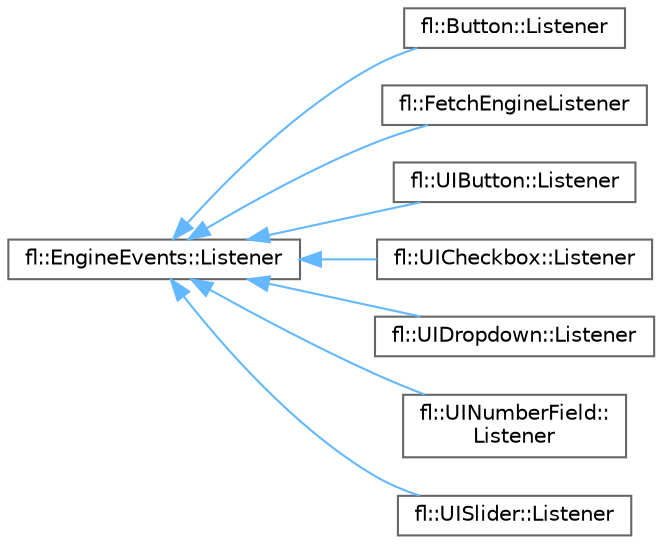 digraph "Graphical Class Hierarchy"
{
 // INTERACTIVE_SVG=YES
 // LATEX_PDF_SIZE
  bgcolor="transparent";
  edge [fontname=Helvetica,fontsize=10,labelfontname=Helvetica,labelfontsize=10];
  node [fontname=Helvetica,fontsize=10,shape=box,height=0.2,width=0.4];
  rankdir="LR";
  Node0 [id="Node000000",label="fl::EngineEvents::Listener",height=0.2,width=0.4,color="grey40", fillcolor="white", style="filled",URL="$db/da2/classfl_1_1_engine_events_1_1_listener.html",tooltip=" "];
  Node0 -> Node1 [id="edge134_Node000000_Node000001",dir="back",color="steelblue1",style="solid",tooltip=" "];
  Node1 [id="Node000001",label="fl::Button::Listener",height=0.2,width=0.4,color="grey40", fillcolor="white", style="filled",URL="$da/d31/structfl_1_1_button_1_1_listener.html",tooltip=" "];
  Node0 -> Node2 [id="edge135_Node000000_Node000002",dir="back",color="steelblue1",style="solid",tooltip=" "];
  Node2 [id="Node000002",label="fl::FetchEngineListener",height=0.2,width=0.4,color="grey40", fillcolor="white", style="filled",URL="$d5/d69/classfl_1_1_fetch_engine_listener.html",tooltip=" "];
  Node0 -> Node3 [id="edge136_Node000000_Node000003",dir="back",color="steelblue1",style="solid",tooltip=" "];
  Node3 [id="Node000003",label="fl::UIButton::Listener",height=0.2,width=0.4,color="grey40", fillcolor="white", style="filled",URL="$d2/d68/structfl_1_1_u_i_button_1_1_listener.html",tooltip=" "];
  Node0 -> Node4 [id="edge137_Node000000_Node000004",dir="back",color="steelblue1",style="solid",tooltip=" "];
  Node4 [id="Node000004",label="fl::UICheckbox::Listener",height=0.2,width=0.4,color="grey40", fillcolor="white", style="filled",URL="$de/d6f/structfl_1_1_u_i_checkbox_1_1_listener.html",tooltip=" "];
  Node0 -> Node5 [id="edge138_Node000000_Node000005",dir="back",color="steelblue1",style="solid",tooltip=" "];
  Node5 [id="Node000005",label="fl::UIDropdown::Listener",height=0.2,width=0.4,color="grey40", fillcolor="white", style="filled",URL="$da/da3/structfl_1_1_u_i_dropdown_1_1_listener.html",tooltip=" "];
  Node0 -> Node6 [id="edge139_Node000000_Node000006",dir="back",color="steelblue1",style="solid",tooltip=" "];
  Node6 [id="Node000006",label="fl::UINumberField::\lListener",height=0.2,width=0.4,color="grey40", fillcolor="white", style="filled",URL="$d0/d0d/structfl_1_1_u_i_number_field_1_1_listener.html",tooltip=" "];
  Node0 -> Node7 [id="edge140_Node000000_Node000007",dir="back",color="steelblue1",style="solid",tooltip=" "];
  Node7 [id="Node000007",label="fl::UISlider::Listener",height=0.2,width=0.4,color="grey40", fillcolor="white", style="filled",URL="$da/df8/structfl_1_1_u_i_slider_1_1_listener.html",tooltip=" "];
}
